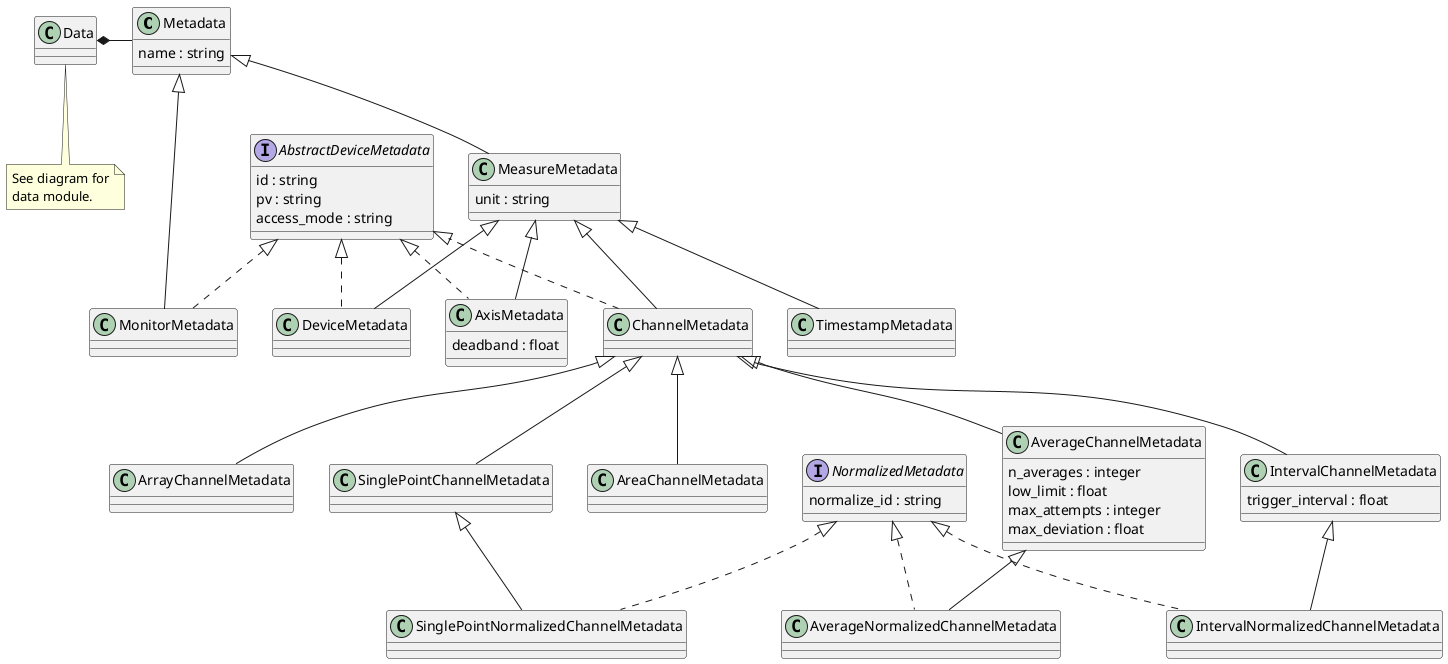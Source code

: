 @startuml

class Metadata {
    name : string
}

class Data {
}
note bottom: See diagram for\ndata module.

interface AbstractDeviceMetadata {
    id : string
    pv : string
    access_mode : string
}

class MeasureMetadata extends Metadata {
    unit : string
}

class MonitorMetadata extends Metadata implements AbstractDeviceMetadata {
}

class DeviceMetadata extends MeasureMetadata implements AbstractDeviceMetadata  {
}

class AxisMetadata extends MeasureMetadata implements AbstractDeviceMetadata  {
    deadband : float
}

class ChannelMetadata extends MeasureMetadata implements AbstractDeviceMetadata  {
}

class TimestampMetadata extends MeasureMetadata {
}

class SinglePointChannelMetadata extends ChannelMetadata {}

class AverageChannelMetadata extends ChannelMetadata {
    n_averages : integer
    low_limit : float
    max_attempts : integer
    max_deviation : float
}

class IntervalChannelMetadata extends ChannelMetadata {
    trigger_interval : float
}

class ArrayChannelMetadata extends ChannelMetadata {
}

class AreaChannelMetadata extends ChannelMetadata {
}

Data *- Metadata

interface NormalizedMetadata {
    normalize_id : string
}

class SinglePointNormalizedChannelMetadata extends SinglePointChannelMetadata implements NormalizedMetadata {}

class AverageNormalizedChannelMetadata extends AverageChannelMetadata implements NormalizedMetadata {}

class IntervalNormalizedChannelMetadata extends IntervalChannelMetadata implements NormalizedMetadata {}

@enduml
